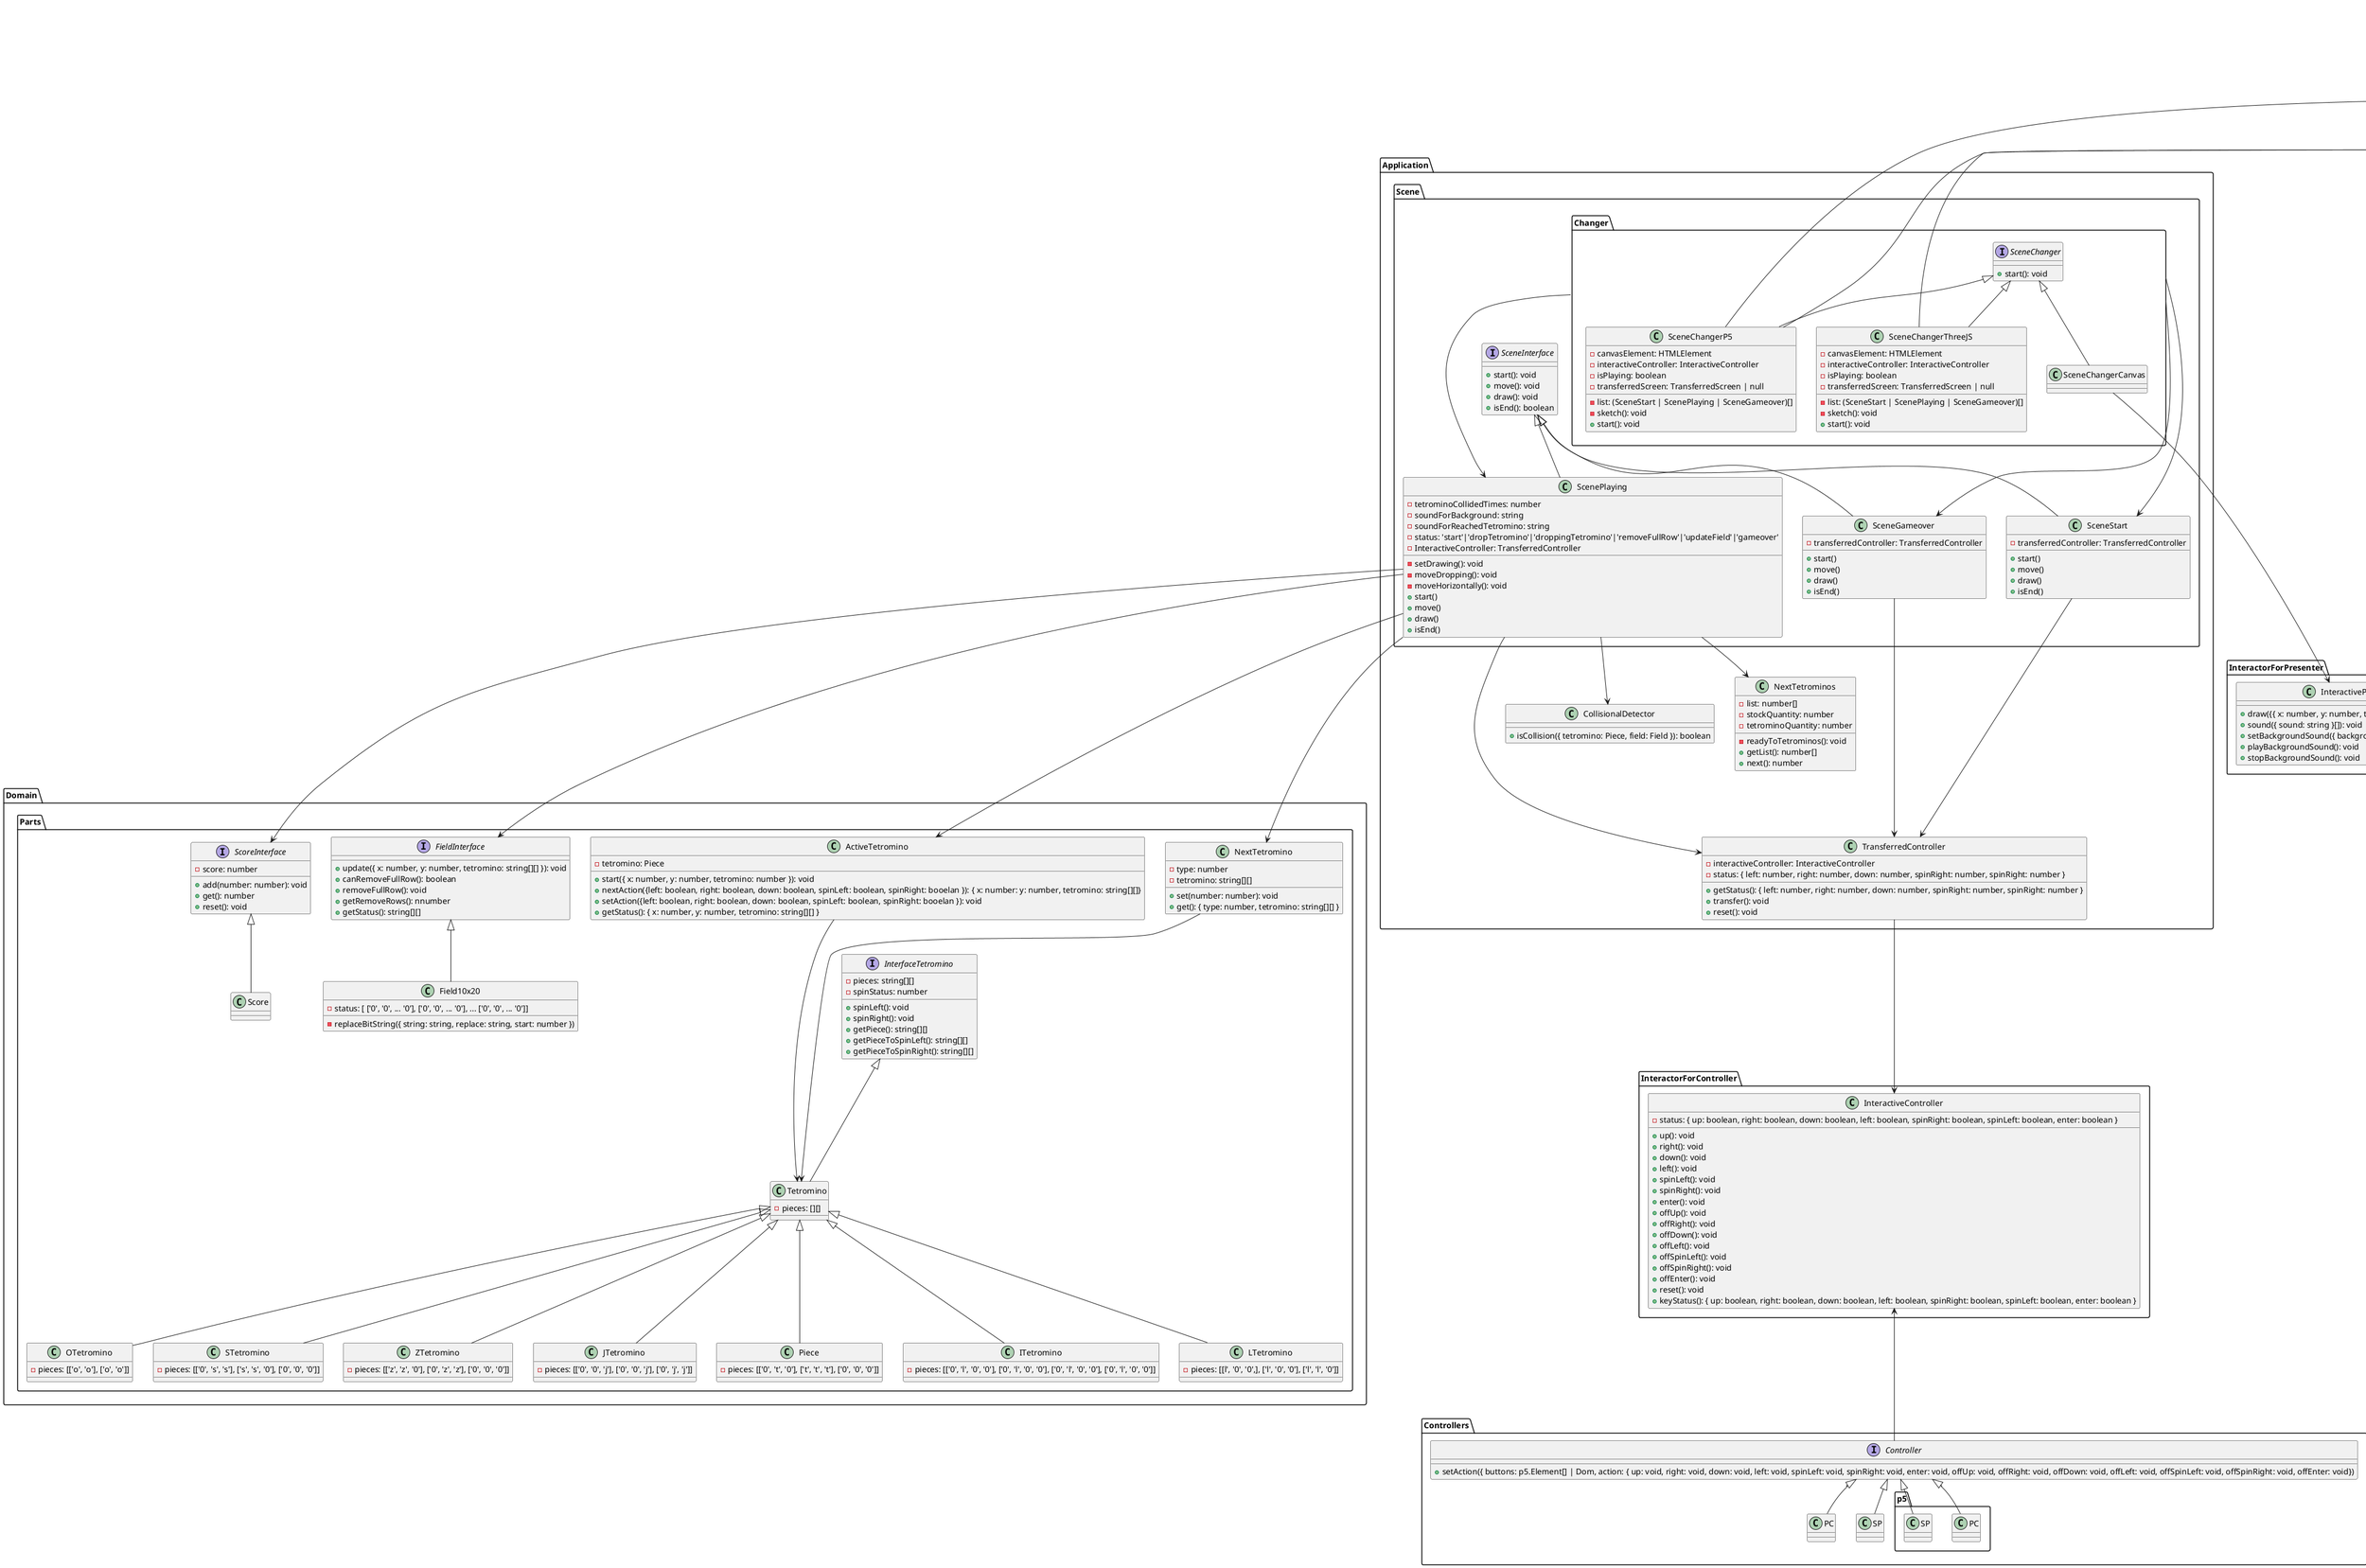 @startuml Overview

namespace Presenters {
  namespace P5 {
    class P5 {
      - buttons: p5.Element[]
      + styledButtons(): void
      + adjustButtons(): void
      + getButtons(): Buttons
    }
  }
  namespace ThreeJS {
    class ThreeJS {
      - buttons: p5.Element[]
      + styledButtons(): void
      + adjustButtons(): void
      + getButtons(): Buttons
    }
  }
  namespace Screen {
    class Dom {
      - mainController: Dom
      - spinLeft: Dom
      - spinRight: Dom
      - enter: Dom

      + init({ mainController: Dom, spinLeft: Dom, spinRight: Dom, enter: Dom }): void
      + opening(): void
      + playing(): void
      + gameover(): void
    }

    class Canvas {
      - canvas: HTMLCanvasElement 
      - context: CanvasRenderingContext2D
      - imageAssets: ImageAssets
      + drawImage({ texture: string, sx, number, sy, number, sw: number, sh: number, dx: number, dy: number, dw: number, dh: number }): void
    }

    class ImageAssets {
      - images: {'player': { src:'images/shooting_player.png', rate:1.00, obj:new Image}}
      + createAssets(): void
      + get({ texture: string }): Image
    }

    ' 画面表示用に位置、サイズを変換する
    class TransferringScreen {
      - window: { width: number, height: number }
      - screen: { width: number, height: number }
      - rate: number
      + init({ window: window, screen: screen }): void
      + windowRotate(): void
      + transfer(): { x: number, y: number, width: number, height: number }[] 
    }

    Canvas <--- InteractorForPresenter.InteractivePresenter
    Dom <--- InteractorForPresenter.InteractivePresenter
    ImageAssets <--- Canvas
  }
  namespace Audio {
    class AudioContext{
      - playing: []
      - sound: []
      - context: AudioContext
      - data: { 'shot_laser': { src:'audios/shot_laser.mp3', volume:1.0, loopOffset: 0, buf:{}},
      + init() : void
      + play({ name: string }) : void
      + stop({ name: string }): void
      + stop(): void
      + makeSound({ name: string }) : void
    }
    AudioContext <--- InteractorForPresenter.InteractivePresenter

    class AudioAssets {
      - assets: Audio
      + createAssets(): void
      + get(): Audio
    }
    AudioAssets <--- AudioContext
  }
}

' Presentersに情報を渡すための情報を加工する
namespace InteractorForPresenter {
  class InteractivePresenter {
    + draw({{ x: number, y: number, texture: string }[]): void
    + sound({ sound: string }[]): void
    + setBackgroundSound({ backgroundSound: string }): void
    + playBackgroundSound(): void
    + stopBackgroundSound(): void
  }
}

namespace InteractorForController {
  class InteractiveController {
    - status: { up: boolean, right: boolean, down: boolean, left: boolean, spinRight: boolean, spinLeft: boolean, enter: boolean }
    + up(): void
    + right(): void
    + down(): void
    + left(): void
    + spinLeft(): void
    + spinRight(): void
    + enter(): void
    + offUp(): void
    + offRight(): void
    + offDown(): void
    + offLeft(): void
    + offSpinLeft(): void
    + offSpinRight(): void
    + offEnter(): void
    + reset(): void
    + keyStatus(): { up: boolean, right: boolean, down: boolean, left: boolean, spinRight: boolean, spinLeft: boolean, enter: boolean }
  }
}

namespace Application {
  namespace Scene {
    namespace Changer {
      interface SceneChanger{
        + start(): void
      }
      class SceneChangerP5{
        - list: (SceneStart | ScenePlaying | SceneGameover)[]
        - canvasElement: HTMLElement
        - interactiveController: InteractiveController
        - isPlaying: boolean
        - transferredScreen: TransferredScreen | null
        - sketch(): void
        + start(): void
      }
      class SceneChangerThreeJS{
        - list: (SceneStart | ScenePlaying | SceneGameover)[]
        - canvasElement: HTMLElement
        - interactiveController: InteractiveController
        - isPlaying: boolean
        - transferredScreen: TransferredScreen | null
        - sketch(): void
        + start(): void
      }

      class SceneChangerCanvas{
      }

      SceneChanger <|-- SceneChangerThreeJS
      SceneChanger <|-- SceneChangerP5
      SceneChanger <|-- SceneChangerCanvas
    }

    interface SceneInterface {
      + start(): void
      + move(): void
      + draw(): void
      + isEnd(): boolean
    }
    class SceneStart{
      - transferredController: TransferredController
      + start()
      + move()
      + draw()
      + isEnd()
    }
    class ScenePlaying{
      - tetrominoCollidedTimes: number
      - soundForBackground: string
      - soundForReachedTetromino: string
      - status: 'start'|'dropTetromino'|'droppingTetromino'|'removeFullRow'|'updateField'|'gameover'
      - InteractiveController: TransferredController
      - setDrawing(): void
      - moveDropping(): void
      - moveHorizontally(): void
      + start()
      + move()
      + draw()
      + isEnd()
    }
    class SceneGameover{
      - transferredController: TransferredController
      + start()
      + move()
      + draw()
      + isEnd()
    }
    SceneInterface <|-- SceneStart
    SceneInterface <|-- ScenePlaying
    SceneInterface <|-- SceneGameover
  }

  ' tetrominoとfieldで衝突判定をする
  class CollisionalDetector {
    + isCollision({ tetromino: Piece, field: Field }): boolean
  }

  ' 次のtetrominoをセットする
  class NextTetrominos {
    - list: number[]
    - stockQuantity: number
    - tetrominoQuantity: number
    - readyToTetrominos(): void
    + getList(): number[]
    + next(): number
  }

  ' コントローラーのステータスをアプリ用に変換する
  class TransferredController {
    - interactiveController: InteractiveController
    - status: { left: number, right: number, down: number, spinRight: number, spinRight: number }
    + getStatus(): { left: number, right: number, down: number, spinRight: number, spinRight: number }
    + transfer(): void
    + reset(): void
  }

}

Application.TransferredController ---> InteractorForController.InteractiveController

Application.Scene.SceneStart ---> Application.TransferredController
Application.Scene.ScenePlaying ---> Application.TransferredController
Application.Scene.SceneGameover ---> Application.TransferredController

Application.Scene.ScenePlaying --> Application.NextTetrominos
Application.Scene.Changer.SceneChangerP5 --> Presenters.Screen.TransferringScreen
Application.Scene.ScenePlaying --> Application.CollisionalDetector

Application.Scene.Changer ---> Application.Scene.SceneStart
Application.Scene.Changer ---> Application.Scene.ScenePlaying
Application.Scene.Changer ---> Application.Scene.SceneGameover
Application.Scene.Changer.SceneChangerCanvas ---> InteractorForPresenter.InteractivePresenter

namespace Controllers {
  interface Controller {
    + setAction({ buttons: p5.Element[] | Dom, action: { up: void, right: void, down: void, left: void, spinLeft: void, spinRight: void, enter: void, offUp: void, offRight: void, offDown: void, offLeft: void, offSpinLeft: void, offSpinRight: void, offEnter: void})
  }
  class PC {}
  class SP {}
  Controller <|-- PC
  Controller <|-- SP
  InteractorForController.InteractiveController <--- Controller
  namespace p5 {
    class PC {}
    class SP {}
  }
  Controller <|-- Controllers.p5.PC
  Controller <|-- Controllers.p5.SP
}

namespace Domain {
  namespace Parts {
    interface ScoreInterface {
      - score: number
      + add(number: number): void
      + get(): number
      + reset(): void
    }
    class Score {}
    ScoreInterface <|-- Score

    interface FieldInterface {
      + update({ x: number, y: number, tetromino: string[][] }): void
      + canRemoveFullRow(): boolean
      + removeFullRow(): void
      + getRemoveRows(): nnumber
      + getStatus(): string[][]
    }
    FieldInterface <|-- Field10x20
    class Field10x20 {
      - status: [ ['0', '0', ... '0'], ['0', '0', ... '0'], ... ['0', '0', ... '0']]
      - replaceBitString({ string: string, replace: string, start: number })
    }

    Class ActiveTetromino {
      - tetromino: Piece

      + start({ x: number, y: number, tetromino: number }): void
      + nextAction({left: boolean, right: boolean, down: boolean, spinLeft: boolean, spinRight: booelan }): { x: number: y: number, tetromino: string[][]}
      + setAction({left: boolean, right: boolean, down: boolean, spinLeft: boolean, spinRight: booelan }): void
      + getStatus(): { x: number, y: number, tetromino: string[][] }
    }

    Class NextTetromino {
      - type: number
      - tetromino: string[][]
      + set(number: number): void
      + get(): { type: number, tetromino: string[][] }
    }

    Interface InterfaceTetromino {
      - pieces: string[][]
      - spinStatus: number

      + spinLeft(): void
      + spinRight(): void
      + getPiece(): string[][]
      + getPieceToSpinLeft(): string[][]
      + getPieceToSpinRight(): string[][]
    }

    class Tetromino {
      - pieces: [][]
    }

    class ITetromino {
      - pieces: [['0', 'l', '0', '0'], ['0', 'l', '0', '0'], ['0', 'l', '0', '0'], ['0', 'l', '0', '0']]
    }
    class LTetromino {
      - pieces: [[l', '0', '0',], ['l', '0', '0'], ['l', 'l', '0']]
    }
    class OTetromino {
      - pieces: [['o', 'o'], ['o', 'o']]
    }
    class STetromino {
      - pieces: [['0', 's', 's'], ['s', 's', '0'], ['0', '0', '0']]
    }
    class ZTetromino {
      - pieces: [['z', 'z', '0'], ['0', 'z', 'z'], ['0', '0', '0']]
    }
    class JTetromino {
      - pieces: [['0', '0', 'j'], ['0', '0', 'j'], ['0', 'j', 'j']]
    }
    class Piece {
      - pieces: [['0', 't', '0'], ['t', 't', 't'], ['0', '0', '0']]
    }

    NextTetromino ---> Tetromino
    ActiveTetromino ---> Tetromino
    InterfaceTetromino <|-- Tetromino 
    Tetromino <|-- ITetromino
    Tetromino <|-- LTetromino
    Tetromino <|-- OTetromino
    Tetromino <|-- STetromino
    Tetromino <|-- ZTetromino
    Tetromino <|-- JTetromino
    Tetromino <|-- Piece
  }

}

Application.Scene.ScenePlaying ---> Domain.Parts.NextTetromino
Application.Scene.ScenePlaying ---> Domain.Parts.ActiveTetromino
Application.Scene.ScenePlaying ---> Domain.Parts.FieldInterface
Application.Scene.ScenePlaying ---> Domain.Parts.ScoreInterface

Presenters.P5.P5 <--- Application.Scene.Changer.SceneChangerP5
Presenters.ThreeJS.ThreeJS <--- Application.Scene.Changer.SceneChangerThreeJS

@enduml
